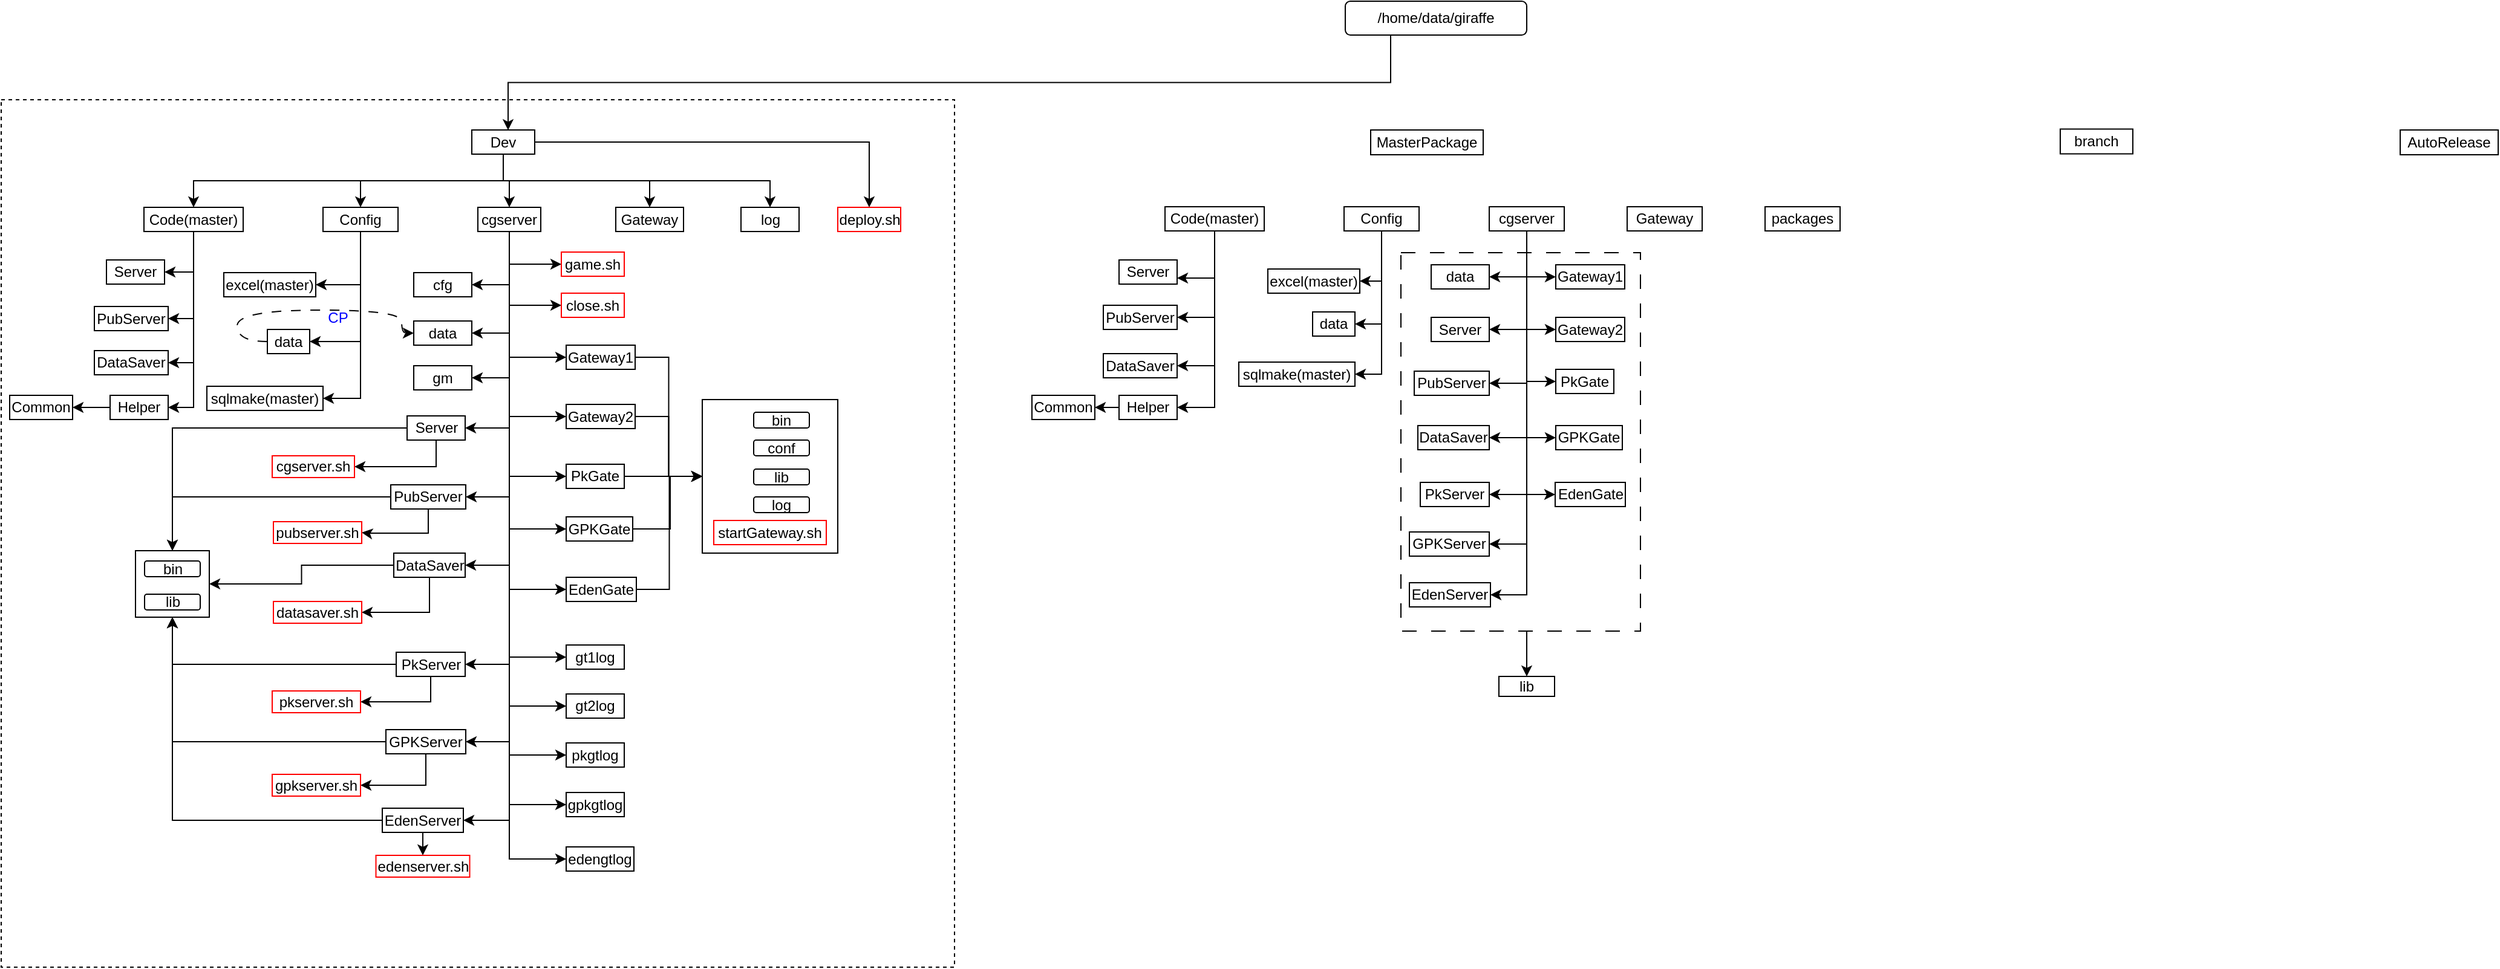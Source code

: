 <mxfile version="27.0.9">
  <diagram name="第 1 页" id="cu7FL5aJr_y2CsQ8u70n">
    <mxGraphModel dx="1176" dy="655" grid="0" gridSize="10" guides="1" tooltips="1" connect="1" arrows="1" fold="1" page="1" pageScale="1" pageWidth="1920" pageHeight="1200" math="0" shadow="0">
      <root>
        <mxCell id="0" />
        <mxCell id="1" parent="0" />
        <mxCell id="-FhaGslmpo5QJLYHg8Cj-113" style="edgeStyle=orthogonalEdgeStyle;rounded=0;orthogonalLoop=1;jettySize=auto;html=1;exitX=0.5;exitY=1;exitDx=0;exitDy=0;entryX=0.5;entryY=0;entryDx=0;entryDy=0;" edge="1" parent="1" source="-FhaGslmpo5QJLYHg8Cj-112" target="-FhaGslmpo5QJLYHg8Cj-111">
          <mxGeometry relative="1" as="geometry" />
        </mxCell>
        <mxCell id="-FhaGslmpo5QJLYHg8Cj-112" value="" style="rounded=0;whiteSpace=wrap;html=1;dashed=1;dashPattern=12 12;" vertex="1" parent="1">
          <mxGeometry x="1171" y="242" width="198" height="313" as="geometry" />
        </mxCell>
        <mxCell id="-FhaGslmpo5QJLYHg8Cj-81" value="" style="rounded=0;whiteSpace=wrap;html=1;dashed=1;" vertex="1" parent="1">
          <mxGeometry x="14" y="115.5" width="788" height="717.5" as="geometry" />
        </mxCell>
        <mxCell id="wpeiW6pVm9_-qQoVgWK0-2" value="/home/data/giraffe" style="rounded=1;whiteSpace=wrap;html=1;" parent="1" vertex="1">
          <mxGeometry x="1125" y="34" width="150" height="28" as="geometry" />
        </mxCell>
        <mxCell id="wpeiW6pVm9_-qQoVgWK0-104" style="edgeStyle=orthogonalEdgeStyle;rounded=0;orthogonalLoop=1;jettySize=auto;html=1;exitX=0.5;exitY=1;exitDx=0;exitDy=0;entryX=0.5;entryY=0;entryDx=0;entryDy=0;" parent="1" source="wpeiW6pVm9_-qQoVgWK0-7" target="wpeiW6pVm9_-qQoVgWK0-10" edge="1">
          <mxGeometry relative="1" as="geometry" />
        </mxCell>
        <mxCell id="wpeiW6pVm9_-qQoVgWK0-105" style="edgeStyle=orthogonalEdgeStyle;rounded=0;orthogonalLoop=1;jettySize=auto;html=1;exitX=0.5;exitY=1;exitDx=0;exitDy=0;entryX=0.5;entryY=0;entryDx=0;entryDy=0;" parent="1" source="wpeiW6pVm9_-qQoVgWK0-7" target="wpeiW6pVm9_-qQoVgWK0-17" edge="1">
          <mxGeometry relative="1" as="geometry" />
        </mxCell>
        <mxCell id="wpeiW6pVm9_-qQoVgWK0-106" style="edgeStyle=orthogonalEdgeStyle;rounded=0;orthogonalLoop=1;jettySize=auto;html=1;exitX=0.5;exitY=1;exitDx=0;exitDy=0;entryX=0.5;entryY=0;entryDx=0;entryDy=0;" parent="1" source="wpeiW6pVm9_-qQoVgWK0-7" target="wpeiW6pVm9_-qQoVgWK0-12" edge="1">
          <mxGeometry relative="1" as="geometry" />
        </mxCell>
        <mxCell id="wpeiW6pVm9_-qQoVgWK0-182" style="edgeStyle=orthogonalEdgeStyle;rounded=0;orthogonalLoop=1;jettySize=auto;html=1;exitX=0.5;exitY=1;exitDx=0;exitDy=0;entryX=0.5;entryY=0;entryDx=0;entryDy=0;" parent="1" source="wpeiW6pVm9_-qQoVgWK0-7" target="wpeiW6pVm9_-qQoVgWK0-181" edge="1">
          <mxGeometry relative="1" as="geometry" />
        </mxCell>
        <mxCell id="-FhaGslmpo5QJLYHg8Cj-39" style="edgeStyle=orthogonalEdgeStyle;rounded=0;orthogonalLoop=1;jettySize=auto;html=1;exitX=1;exitY=0.5;exitDx=0;exitDy=0;entryX=0.5;entryY=0;entryDx=0;entryDy=0;" edge="1" parent="1" source="wpeiW6pVm9_-qQoVgWK0-7" target="wpeiW6pVm9_-qQoVgWK0-16">
          <mxGeometry relative="1" as="geometry" />
        </mxCell>
        <mxCell id="-FhaGslmpo5QJLYHg8Cj-47" style="edgeStyle=orthogonalEdgeStyle;rounded=0;orthogonalLoop=1;jettySize=auto;html=1;exitX=0.5;exitY=1;exitDx=0;exitDy=0;entryX=0.5;entryY=0;entryDx=0;entryDy=0;" edge="1" parent="1" source="wpeiW6pVm9_-qQoVgWK0-7" target="-FhaGslmpo5QJLYHg8Cj-46">
          <mxGeometry relative="1" as="geometry" />
        </mxCell>
        <mxCell id="wpeiW6pVm9_-qQoVgWK0-7" value="Dev" style="rounded=0;whiteSpace=wrap;html=1;" parent="1" vertex="1">
          <mxGeometry x="403" y="140.5" width="52" height="20" as="geometry" />
        </mxCell>
        <mxCell id="wpeiW6pVm9_-qQoVgWK0-9" style="edgeStyle=orthogonalEdgeStyle;rounded=0;orthogonalLoop=1;jettySize=auto;html=1;exitX=0.25;exitY=1;exitDx=0;exitDy=0;entryX=0.577;entryY=0.007;entryDx=0;entryDy=0;entryPerimeter=0;" parent="1" source="wpeiW6pVm9_-qQoVgWK0-2" target="wpeiW6pVm9_-qQoVgWK0-7" edge="1">
          <mxGeometry relative="1" as="geometry" />
        </mxCell>
        <mxCell id="wpeiW6pVm9_-qQoVgWK0-33" style="edgeStyle=orthogonalEdgeStyle;rounded=0;orthogonalLoop=1;jettySize=auto;html=1;exitX=0.5;exitY=1;exitDx=0;exitDy=0;entryX=1;entryY=0.5;entryDx=0;entryDy=0;" parent="1" source="wpeiW6pVm9_-qQoVgWK0-10" target="wpeiW6pVm9_-qQoVgWK0-29" edge="1">
          <mxGeometry relative="1" as="geometry" />
        </mxCell>
        <mxCell id="wpeiW6pVm9_-qQoVgWK0-34" style="edgeStyle=orthogonalEdgeStyle;rounded=0;orthogonalLoop=1;jettySize=auto;html=1;exitX=0.5;exitY=1;exitDx=0;exitDy=0;entryX=1;entryY=0.5;entryDx=0;entryDy=0;" parent="1" source="wpeiW6pVm9_-qQoVgWK0-10" target="wpeiW6pVm9_-qQoVgWK0-30" edge="1">
          <mxGeometry relative="1" as="geometry" />
        </mxCell>
        <mxCell id="wpeiW6pVm9_-qQoVgWK0-35" style="edgeStyle=orthogonalEdgeStyle;rounded=0;orthogonalLoop=1;jettySize=auto;html=1;exitX=0.5;exitY=1;exitDx=0;exitDy=0;entryX=1;entryY=0.5;entryDx=0;entryDy=0;" parent="1" source="wpeiW6pVm9_-qQoVgWK0-10" target="wpeiW6pVm9_-qQoVgWK0-31" edge="1">
          <mxGeometry relative="1" as="geometry" />
        </mxCell>
        <mxCell id="-FhaGslmpo5QJLYHg8Cj-56" style="edgeStyle=orthogonalEdgeStyle;rounded=0;orthogonalLoop=1;jettySize=auto;html=1;exitX=0.5;exitY=1;exitDx=0;exitDy=0;entryX=1;entryY=0.5;entryDx=0;entryDy=0;" edge="1" parent="1" source="wpeiW6pVm9_-qQoVgWK0-10" target="-FhaGslmpo5QJLYHg8Cj-55">
          <mxGeometry relative="1" as="geometry" />
        </mxCell>
        <mxCell id="wpeiW6pVm9_-qQoVgWK0-10" value="Code(master)" style="rounded=0;whiteSpace=wrap;html=1;" parent="1" vertex="1">
          <mxGeometry x="132" y="204.5" width="82" height="20" as="geometry" />
        </mxCell>
        <mxCell id="wpeiW6pVm9_-qQoVgWK0-56" style="edgeStyle=orthogonalEdgeStyle;rounded=0;orthogonalLoop=1;jettySize=auto;html=1;exitX=0.5;exitY=1;exitDx=0;exitDy=0;entryX=1;entryY=0.5;entryDx=0;entryDy=0;" parent="1" source="wpeiW6pVm9_-qQoVgWK0-12" target="wpeiW6pVm9_-qQoVgWK0-36" edge="1">
          <mxGeometry relative="1" as="geometry" />
        </mxCell>
        <mxCell id="wpeiW6pVm9_-qQoVgWK0-57" style="edgeStyle=orthogonalEdgeStyle;rounded=0;orthogonalLoop=1;jettySize=auto;html=1;exitX=0.5;exitY=1;exitDx=0;exitDy=0;entryX=1;entryY=0.5;entryDx=0;entryDy=0;" parent="1" source="wpeiW6pVm9_-qQoVgWK0-12" target="wpeiW6pVm9_-qQoVgWK0-37" edge="1">
          <mxGeometry relative="1" as="geometry" />
        </mxCell>
        <mxCell id="wpeiW6pVm9_-qQoVgWK0-60" style="edgeStyle=orthogonalEdgeStyle;rounded=0;orthogonalLoop=1;jettySize=auto;html=1;exitX=0.5;exitY=1;exitDx=0;exitDy=0;entryX=1;entryY=0.5;entryDx=0;entryDy=0;" parent="1" source="wpeiW6pVm9_-qQoVgWK0-12" target="wpeiW6pVm9_-qQoVgWK0-40" edge="1">
          <mxGeometry relative="1" as="geometry" />
        </mxCell>
        <mxCell id="wpeiW6pVm9_-qQoVgWK0-61" style="edgeStyle=orthogonalEdgeStyle;rounded=0;orthogonalLoop=1;jettySize=auto;html=1;exitX=0.5;exitY=1;exitDx=0;exitDy=0;entryX=1;entryY=0.5;entryDx=0;entryDy=0;" parent="1" source="wpeiW6pVm9_-qQoVgWK0-12" target="wpeiW6pVm9_-qQoVgWK0-43" edge="1">
          <mxGeometry relative="1" as="geometry" />
        </mxCell>
        <mxCell id="wpeiW6pVm9_-qQoVgWK0-62" style="edgeStyle=orthogonalEdgeStyle;rounded=0;orthogonalLoop=1;jettySize=auto;html=1;exitX=0.5;exitY=1;exitDx=0;exitDy=0;entryX=1;entryY=0.5;entryDx=0;entryDy=0;" parent="1" source="wpeiW6pVm9_-qQoVgWK0-12" target="wpeiW6pVm9_-qQoVgWK0-41" edge="1">
          <mxGeometry relative="1" as="geometry" />
        </mxCell>
        <mxCell id="-FhaGslmpo5QJLYHg8Cj-5" style="edgeStyle=orthogonalEdgeStyle;rounded=0;orthogonalLoop=1;jettySize=auto;html=1;exitX=0.5;exitY=1;exitDx=0;exitDy=0;entryX=1;entryY=0.5;entryDx=0;entryDy=0;" edge="1" parent="1" source="wpeiW6pVm9_-qQoVgWK0-12" target="wpeiW6pVm9_-qQoVgWK0-44">
          <mxGeometry relative="1" as="geometry" />
        </mxCell>
        <mxCell id="-FhaGslmpo5QJLYHg8Cj-7" style="edgeStyle=orthogonalEdgeStyle;rounded=0;orthogonalLoop=1;jettySize=auto;html=1;exitX=0.5;exitY=1;exitDx=0;exitDy=0;entryX=1;entryY=0.5;entryDx=0;entryDy=0;" edge="1" parent="1" source="wpeiW6pVm9_-qQoVgWK0-12" target="wpeiW6pVm9_-qQoVgWK0-52">
          <mxGeometry relative="1" as="geometry" />
        </mxCell>
        <mxCell id="-FhaGslmpo5QJLYHg8Cj-8" style="edgeStyle=orthogonalEdgeStyle;rounded=0;orthogonalLoop=1;jettySize=auto;html=1;exitX=0.5;exitY=1;exitDx=0;exitDy=0;entryX=1;entryY=0.5;entryDx=0;entryDy=0;" edge="1" parent="1" source="wpeiW6pVm9_-qQoVgWK0-12" target="wpeiW6pVm9_-qQoVgWK0-54">
          <mxGeometry relative="1" as="geometry" />
        </mxCell>
        <mxCell id="-FhaGslmpo5QJLYHg8Cj-9" style="edgeStyle=orthogonalEdgeStyle;rounded=0;orthogonalLoop=1;jettySize=auto;html=1;exitX=0.5;exitY=1;exitDx=0;exitDy=0;entryX=0;entryY=0.5;entryDx=0;entryDy=0;" edge="1" parent="1" source="wpeiW6pVm9_-qQoVgWK0-12" target="wpeiW6pVm9_-qQoVgWK0-38">
          <mxGeometry relative="1" as="geometry" />
        </mxCell>
        <mxCell id="-FhaGslmpo5QJLYHg8Cj-10" style="edgeStyle=orthogonalEdgeStyle;rounded=0;orthogonalLoop=1;jettySize=auto;html=1;exitX=0.5;exitY=1;exitDx=0;exitDy=0;entryX=0;entryY=0.5;entryDx=0;entryDy=0;" edge="1" parent="1" source="wpeiW6pVm9_-qQoVgWK0-12" target="wpeiW6pVm9_-qQoVgWK0-48">
          <mxGeometry relative="1" as="geometry" />
        </mxCell>
        <mxCell id="-FhaGslmpo5QJLYHg8Cj-11" style="edgeStyle=orthogonalEdgeStyle;rounded=0;orthogonalLoop=1;jettySize=auto;html=1;exitX=0.5;exitY=1;exitDx=0;exitDy=0;entryX=0;entryY=0.5;entryDx=0;entryDy=0;" edge="1" parent="1" source="wpeiW6pVm9_-qQoVgWK0-12" target="wpeiW6pVm9_-qQoVgWK0-42">
          <mxGeometry relative="1" as="geometry" />
        </mxCell>
        <mxCell id="-FhaGslmpo5QJLYHg8Cj-12" style="edgeStyle=orthogonalEdgeStyle;rounded=0;orthogonalLoop=1;jettySize=auto;html=1;exitX=0.5;exitY=1;exitDx=0;exitDy=0;entryX=0;entryY=0.5;entryDx=0;entryDy=0;" edge="1" parent="1" source="wpeiW6pVm9_-qQoVgWK0-12" target="wpeiW6pVm9_-qQoVgWK0-51">
          <mxGeometry relative="1" as="geometry" />
        </mxCell>
        <mxCell id="-FhaGslmpo5QJLYHg8Cj-13" style="edgeStyle=orthogonalEdgeStyle;rounded=0;orthogonalLoop=1;jettySize=auto;html=1;exitX=0.5;exitY=1;exitDx=0;exitDy=0;entryX=0;entryY=0.5;entryDx=0;entryDy=0;" edge="1" parent="1" source="wpeiW6pVm9_-qQoVgWK0-12" target="wpeiW6pVm9_-qQoVgWK0-53">
          <mxGeometry relative="1" as="geometry" />
        </mxCell>
        <mxCell id="-FhaGslmpo5QJLYHg8Cj-14" style="edgeStyle=orthogonalEdgeStyle;rounded=0;orthogonalLoop=1;jettySize=auto;html=1;exitX=0.5;exitY=1;exitDx=0;exitDy=0;entryX=0;entryY=0.5;entryDx=0;entryDy=0;" edge="1" parent="1" source="wpeiW6pVm9_-qQoVgWK0-12" target="wpeiW6pVm9_-qQoVgWK0-92">
          <mxGeometry relative="1" as="geometry" />
        </mxCell>
        <mxCell id="-FhaGslmpo5QJLYHg8Cj-15" style="edgeStyle=orthogonalEdgeStyle;rounded=0;orthogonalLoop=1;jettySize=auto;html=1;exitX=0.5;exitY=1;exitDx=0;exitDy=0;entryX=0;entryY=0.5;entryDx=0;entryDy=0;" edge="1" parent="1" source="wpeiW6pVm9_-qQoVgWK0-12" target="wpeiW6pVm9_-qQoVgWK0-93">
          <mxGeometry relative="1" as="geometry" />
        </mxCell>
        <mxCell id="-FhaGslmpo5QJLYHg8Cj-16" style="edgeStyle=orthogonalEdgeStyle;rounded=0;orthogonalLoop=1;jettySize=auto;html=1;exitX=0.5;exitY=1;exitDx=0;exitDy=0;entryX=0;entryY=0.5;entryDx=0;entryDy=0;" edge="1" parent="1" source="wpeiW6pVm9_-qQoVgWK0-12" target="wpeiW6pVm9_-qQoVgWK0-91">
          <mxGeometry relative="1" as="geometry" />
        </mxCell>
        <mxCell id="-FhaGslmpo5QJLYHg8Cj-17" style="edgeStyle=orthogonalEdgeStyle;rounded=0;orthogonalLoop=1;jettySize=auto;html=1;exitX=0.5;exitY=1;exitDx=0;exitDy=0;entryX=0;entryY=0.5;entryDx=0;entryDy=0;" edge="1" parent="1" source="wpeiW6pVm9_-qQoVgWK0-12" target="wpeiW6pVm9_-qQoVgWK0-95">
          <mxGeometry relative="1" as="geometry" />
        </mxCell>
        <mxCell id="-FhaGslmpo5QJLYHg8Cj-18" style="edgeStyle=orthogonalEdgeStyle;rounded=0;orthogonalLoop=1;jettySize=auto;html=1;exitX=0.5;exitY=1;exitDx=0;exitDy=0;entryX=0;entryY=0.5;entryDx=0;entryDy=0;" edge="1" parent="1" source="wpeiW6pVm9_-qQoVgWK0-12" target="wpeiW6pVm9_-qQoVgWK0-94">
          <mxGeometry relative="1" as="geometry" />
        </mxCell>
        <mxCell id="-FhaGslmpo5QJLYHg8Cj-42" style="edgeStyle=orthogonalEdgeStyle;rounded=0;orthogonalLoop=1;jettySize=auto;html=1;exitX=0.5;exitY=1;exitDx=0;exitDy=0;entryX=1;entryY=0.5;entryDx=0;entryDy=0;" edge="1" parent="1" source="wpeiW6pVm9_-qQoVgWK0-12" target="-FhaGslmpo5QJLYHg8Cj-41">
          <mxGeometry relative="1" as="geometry" />
        </mxCell>
        <mxCell id="-FhaGslmpo5QJLYHg8Cj-44" style="edgeStyle=orthogonalEdgeStyle;rounded=0;orthogonalLoop=1;jettySize=auto;html=1;exitX=0.5;exitY=1;exitDx=0;exitDy=0;entryX=0;entryY=0.5;entryDx=0;entryDy=0;" edge="1" parent="1" source="wpeiW6pVm9_-qQoVgWK0-12" target="-FhaGslmpo5QJLYHg8Cj-40">
          <mxGeometry relative="1" as="geometry" />
        </mxCell>
        <mxCell id="-FhaGslmpo5QJLYHg8Cj-45" style="edgeStyle=orthogonalEdgeStyle;rounded=0;orthogonalLoop=1;jettySize=auto;html=1;exitX=0.5;exitY=1;exitDx=0;exitDy=0;entryX=0;entryY=0.5;entryDx=0;entryDy=0;" edge="1" parent="1" source="wpeiW6pVm9_-qQoVgWK0-12" target="-FhaGslmpo5QJLYHg8Cj-43">
          <mxGeometry relative="1" as="geometry" />
        </mxCell>
        <mxCell id="wpeiW6pVm9_-qQoVgWK0-12" value="cgserver" style="rounded=0;whiteSpace=wrap;html=1;" parent="1" vertex="1">
          <mxGeometry x="408" y="204.5" width="52" height="20" as="geometry" />
        </mxCell>
        <mxCell id="wpeiW6pVm9_-qQoVgWK0-13" value="AutoRelease" style="rounded=0;whiteSpace=wrap;html=1;" parent="1" vertex="1">
          <mxGeometry x="1997" y="140.5" width="81" height="20.5" as="geometry" />
        </mxCell>
        <mxCell id="wpeiW6pVm9_-qQoVgWK0-14" value="branch" style="rounded=0;whiteSpace=wrap;html=1;" parent="1" vertex="1">
          <mxGeometry x="1716" y="139.75" width="60" height="20.5" as="geometry" />
        </mxCell>
        <mxCell id="wpeiW6pVm9_-qQoVgWK0-16" value="deploy.sh" style="rounded=0;whiteSpace=wrap;html=1;strokeColor=light-dark(#ff0000, #ededed);" parent="1" vertex="1">
          <mxGeometry x="705.5" y="204.5" width="52" height="20" as="geometry" />
        </mxCell>
        <mxCell id="wpeiW6pVm9_-qQoVgWK0-24" style="edgeStyle=orthogonalEdgeStyle;rounded=0;orthogonalLoop=1;jettySize=auto;html=1;exitX=0.5;exitY=1;exitDx=0;exitDy=0;entryX=1;entryY=0.5;entryDx=0;entryDy=0;" parent="1" source="wpeiW6pVm9_-qQoVgWK0-17" target="wpeiW6pVm9_-qQoVgWK0-19" edge="1">
          <mxGeometry relative="1" as="geometry" />
        </mxCell>
        <mxCell id="wpeiW6pVm9_-qQoVgWK0-25" style="edgeStyle=orthogonalEdgeStyle;rounded=0;orthogonalLoop=1;jettySize=auto;html=1;exitX=0.5;exitY=1;exitDx=0;exitDy=0;entryX=1;entryY=0.5;entryDx=0;entryDy=0;" parent="1" source="wpeiW6pVm9_-qQoVgWK0-17" target="wpeiW6pVm9_-qQoVgWK0-20" edge="1">
          <mxGeometry relative="1" as="geometry" />
        </mxCell>
        <mxCell id="wpeiW6pVm9_-qQoVgWK0-26" style="edgeStyle=orthogonalEdgeStyle;rounded=0;orthogonalLoop=1;jettySize=auto;html=1;exitX=0.5;exitY=1;exitDx=0;exitDy=0;entryX=1;entryY=0.5;entryDx=0;entryDy=0;" parent="1" source="wpeiW6pVm9_-qQoVgWK0-17" target="wpeiW6pVm9_-qQoVgWK0-21" edge="1">
          <mxGeometry relative="1" as="geometry" />
        </mxCell>
        <mxCell id="wpeiW6pVm9_-qQoVgWK0-17" value="Config" style="rounded=0;whiteSpace=wrap;html=1;" parent="1" vertex="1">
          <mxGeometry x="280" y="204.5" width="62" height="20" as="geometry" />
        </mxCell>
        <mxCell id="wpeiW6pVm9_-qQoVgWK0-19" value="excel(master)" style="rounded=0;whiteSpace=wrap;html=1;" parent="1" vertex="1">
          <mxGeometry x="198" y="258.5" width="76" height="20" as="geometry" />
        </mxCell>
        <mxCell id="wpeiW6pVm9_-qQoVgWK0-20" value="data" style="rounded=0;whiteSpace=wrap;html=1;" parent="1" vertex="1">
          <mxGeometry x="234" y="305.5" width="35" height="20" as="geometry" />
        </mxCell>
        <mxCell id="wpeiW6pVm9_-qQoVgWK0-21" value="sqlmake(master)" style="rounded=0;whiteSpace=wrap;html=1;" parent="1" vertex="1">
          <mxGeometry x="184" y="352.5" width="96" height="20" as="geometry" />
        </mxCell>
        <mxCell id="wpeiW6pVm9_-qQoVgWK0-29" value="Server" style="rounded=0;whiteSpace=wrap;html=1;" parent="1" vertex="1">
          <mxGeometry x="101" y="248" width="48" height="20" as="geometry" />
        </mxCell>
        <mxCell id="wpeiW6pVm9_-qQoVgWK0-30" value="PubServer" style="rounded=0;whiteSpace=wrap;html=1;" parent="1" vertex="1">
          <mxGeometry x="91" y="286.5" width="61" height="20" as="geometry" />
        </mxCell>
        <mxCell id="wpeiW6pVm9_-qQoVgWK0-31" value="DataSaver" style="rounded=0;whiteSpace=wrap;html=1;" parent="1" vertex="1">
          <mxGeometry x="91" y="323" width="61" height="20" as="geometry" />
        </mxCell>
        <mxCell id="wpeiW6pVm9_-qQoVgWK0-36" value="cfg" style="rounded=0;whiteSpace=wrap;html=1;" parent="1" vertex="1">
          <mxGeometry x="355" y="258.5" width="48" height="20" as="geometry" />
        </mxCell>
        <mxCell id="wpeiW6pVm9_-qQoVgWK0-37" value="data" style="rounded=0;whiteSpace=wrap;html=1;" parent="1" vertex="1">
          <mxGeometry x="355" y="298.5" width="48" height="20" as="geometry" />
        </mxCell>
        <mxCell id="-FhaGslmpo5QJLYHg8Cj-21" style="edgeStyle=orthogonalEdgeStyle;rounded=0;orthogonalLoop=1;jettySize=auto;html=1;exitX=1;exitY=0.5;exitDx=0;exitDy=0;entryX=0;entryY=0.5;entryDx=0;entryDy=0;" edge="1" parent="1" source="wpeiW6pVm9_-qQoVgWK0-38" target="wpeiW6pVm9_-qQoVgWK0-133">
          <mxGeometry relative="1" as="geometry" />
        </mxCell>
        <mxCell id="wpeiW6pVm9_-qQoVgWK0-38" value="Gateway1" style="rounded=0;whiteSpace=wrap;html=1;" parent="1" vertex="1">
          <mxGeometry x="481" y="318.5" width="57" height="20" as="geometry" />
        </mxCell>
        <mxCell id="-FhaGslmpo5QJLYHg8Cj-27" style="edgeStyle=orthogonalEdgeStyle;rounded=0;orthogonalLoop=1;jettySize=auto;html=1;exitX=0;exitY=0.5;exitDx=0;exitDy=0;entryX=0.5;entryY=0;entryDx=0;entryDy=0;" edge="1" parent="1" source="wpeiW6pVm9_-qQoVgWK0-40" target="wpeiW6pVm9_-qQoVgWK0-149">
          <mxGeometry relative="1" as="geometry" />
        </mxCell>
        <mxCell id="-FhaGslmpo5QJLYHg8Cj-38" style="edgeStyle=orthogonalEdgeStyle;rounded=0;orthogonalLoop=1;jettySize=auto;html=1;exitX=0.5;exitY=1;exitDx=0;exitDy=0;entryX=1;entryY=0.5;entryDx=0;entryDy=0;" edge="1" parent="1" source="wpeiW6pVm9_-qQoVgWK0-40" target="wpeiW6pVm9_-qQoVgWK0-150">
          <mxGeometry relative="1" as="geometry" />
        </mxCell>
        <mxCell id="wpeiW6pVm9_-qQoVgWK0-40" value="Server" style="rounded=0;whiteSpace=wrap;html=1;" parent="1" vertex="1">
          <mxGeometry x="349.5" y="377" width="48" height="20" as="geometry" />
        </mxCell>
        <mxCell id="-FhaGslmpo5QJLYHg8Cj-29" style="edgeStyle=orthogonalEdgeStyle;rounded=0;orthogonalLoop=1;jettySize=auto;html=1;exitX=0;exitY=0.5;exitDx=0;exitDy=0;entryX=1;entryY=0.5;entryDx=0;entryDy=0;" edge="1" parent="1" source="wpeiW6pVm9_-qQoVgWK0-41" target="wpeiW6pVm9_-qQoVgWK0-149">
          <mxGeometry relative="1" as="geometry" />
        </mxCell>
        <mxCell id="-FhaGslmpo5QJLYHg8Cj-36" style="edgeStyle=orthogonalEdgeStyle;rounded=0;orthogonalLoop=1;jettySize=auto;html=1;exitX=0.5;exitY=1;exitDx=0;exitDy=0;entryX=1;entryY=0.5;entryDx=0;entryDy=0;" edge="1" parent="1" source="wpeiW6pVm9_-qQoVgWK0-41" target="wpeiW6pVm9_-qQoVgWK0-155">
          <mxGeometry relative="1" as="geometry" />
        </mxCell>
        <mxCell id="wpeiW6pVm9_-qQoVgWK0-41" value="DataSaver" style="rounded=0;whiteSpace=wrap;html=1;" parent="1" vertex="1">
          <mxGeometry x="338.5" y="490.5" width="59" height="20" as="geometry" />
        </mxCell>
        <mxCell id="-FhaGslmpo5QJLYHg8Cj-23" style="edgeStyle=orthogonalEdgeStyle;rounded=0;orthogonalLoop=1;jettySize=auto;html=1;exitX=1;exitY=0.5;exitDx=0;exitDy=0;entryX=0;entryY=0.5;entryDx=0;entryDy=0;" edge="1" parent="1" source="wpeiW6pVm9_-qQoVgWK0-42" target="wpeiW6pVm9_-qQoVgWK0-133">
          <mxGeometry relative="1" as="geometry" />
        </mxCell>
        <mxCell id="wpeiW6pVm9_-qQoVgWK0-42" value="PkGate" style="rounded=0;whiteSpace=wrap;html=1;" parent="1" vertex="1">
          <mxGeometry x="481" y="417" width="48" height="20" as="geometry" />
        </mxCell>
        <mxCell id="-FhaGslmpo5QJLYHg8Cj-28" style="edgeStyle=orthogonalEdgeStyle;rounded=0;orthogonalLoop=1;jettySize=auto;html=1;exitX=0;exitY=0.5;exitDx=0;exitDy=0;entryX=0.5;entryY=0;entryDx=0;entryDy=0;" edge="1" parent="1" source="wpeiW6pVm9_-qQoVgWK0-43" target="wpeiW6pVm9_-qQoVgWK0-149">
          <mxGeometry relative="1" as="geometry" />
        </mxCell>
        <mxCell id="-FhaGslmpo5QJLYHg8Cj-37" style="edgeStyle=orthogonalEdgeStyle;rounded=0;orthogonalLoop=1;jettySize=auto;html=1;exitX=0.5;exitY=1;exitDx=0;exitDy=0;entryX=1;entryY=0.5;entryDx=0;entryDy=0;" edge="1" parent="1" source="wpeiW6pVm9_-qQoVgWK0-43" target="wpeiW6pVm9_-qQoVgWK0-154">
          <mxGeometry relative="1" as="geometry" />
        </mxCell>
        <mxCell id="wpeiW6pVm9_-qQoVgWK0-43" value="PubServer" style="rounded=0;whiteSpace=wrap;html=1;" parent="1" vertex="1">
          <mxGeometry x="336" y="434" width="62" height="20" as="geometry" />
        </mxCell>
        <mxCell id="-FhaGslmpo5QJLYHg8Cj-30" style="edgeStyle=orthogonalEdgeStyle;rounded=0;orthogonalLoop=1;jettySize=auto;html=1;exitX=0;exitY=0.5;exitDx=0;exitDy=0;entryX=0.5;entryY=1;entryDx=0;entryDy=0;" edge="1" parent="1" source="wpeiW6pVm9_-qQoVgWK0-44" target="wpeiW6pVm9_-qQoVgWK0-149">
          <mxGeometry relative="1" as="geometry" />
        </mxCell>
        <mxCell id="-FhaGslmpo5QJLYHg8Cj-35" style="edgeStyle=orthogonalEdgeStyle;rounded=0;orthogonalLoop=1;jettySize=auto;html=1;exitX=0.5;exitY=1;exitDx=0;exitDy=0;entryX=1;entryY=0.5;entryDx=0;entryDy=0;" edge="1" parent="1" source="wpeiW6pVm9_-qQoVgWK0-44" target="wpeiW6pVm9_-qQoVgWK0-156">
          <mxGeometry relative="1" as="geometry" />
        </mxCell>
        <mxCell id="wpeiW6pVm9_-qQoVgWK0-44" value="PkServer" style="rounded=0;whiteSpace=wrap;html=1;" parent="1" vertex="1">
          <mxGeometry x="340.5" y="572.5" width="57" height="20" as="geometry" />
        </mxCell>
        <mxCell id="-FhaGslmpo5QJLYHg8Cj-22" style="edgeStyle=orthogonalEdgeStyle;rounded=0;orthogonalLoop=1;jettySize=auto;html=1;exitX=1;exitY=0.5;exitDx=0;exitDy=0;entryX=0;entryY=0.5;entryDx=0;entryDy=0;" edge="1" parent="1" source="wpeiW6pVm9_-qQoVgWK0-48" target="wpeiW6pVm9_-qQoVgWK0-133">
          <mxGeometry relative="1" as="geometry" />
        </mxCell>
        <mxCell id="wpeiW6pVm9_-qQoVgWK0-48" value="Gateway2" style="rounded=0;whiteSpace=wrap;html=1;" parent="1" vertex="1">
          <mxGeometry x="481" y="367.5" width="57" height="20" as="geometry" />
        </mxCell>
        <mxCell id="-FhaGslmpo5QJLYHg8Cj-24" style="edgeStyle=orthogonalEdgeStyle;rounded=0;orthogonalLoop=1;jettySize=auto;html=1;exitX=1;exitY=0.5;exitDx=0;exitDy=0;entryX=0;entryY=0.5;entryDx=0;entryDy=0;" edge="1" parent="1" source="wpeiW6pVm9_-qQoVgWK0-51" target="wpeiW6pVm9_-qQoVgWK0-133">
          <mxGeometry relative="1" as="geometry">
            <Array as="points">
              <mxPoint x="567" y="470.5" />
              <mxPoint x="567" y="426.5" />
            </Array>
          </mxGeometry>
        </mxCell>
        <mxCell id="wpeiW6pVm9_-qQoVgWK0-51" value="GPKGate" style="rounded=0;whiteSpace=wrap;html=1;" parent="1" vertex="1">
          <mxGeometry x="481" y="460.5" width="55" height="20" as="geometry" />
        </mxCell>
        <mxCell id="-FhaGslmpo5QJLYHg8Cj-31" style="edgeStyle=orthogonalEdgeStyle;rounded=0;orthogonalLoop=1;jettySize=auto;html=1;exitX=0;exitY=0.5;exitDx=0;exitDy=0;entryX=0.5;entryY=1;entryDx=0;entryDy=0;" edge="1" parent="1" source="wpeiW6pVm9_-qQoVgWK0-52" target="wpeiW6pVm9_-qQoVgWK0-149">
          <mxGeometry relative="1" as="geometry" />
        </mxCell>
        <mxCell id="-FhaGslmpo5QJLYHg8Cj-34" style="edgeStyle=orthogonalEdgeStyle;rounded=0;orthogonalLoop=1;jettySize=auto;html=1;exitX=0.5;exitY=1;exitDx=0;exitDy=0;entryX=1;entryY=0.5;entryDx=0;entryDy=0;" edge="1" parent="1" source="wpeiW6pVm9_-qQoVgWK0-52" target="wpeiW6pVm9_-qQoVgWK0-157">
          <mxGeometry relative="1" as="geometry" />
        </mxCell>
        <mxCell id="wpeiW6pVm9_-qQoVgWK0-52" value="GPKServer" style="rounded=0;whiteSpace=wrap;html=1;" parent="1" vertex="1">
          <mxGeometry x="332" y="636.5" width="66" height="20" as="geometry" />
        </mxCell>
        <mxCell id="-FhaGslmpo5QJLYHg8Cj-25" style="edgeStyle=orthogonalEdgeStyle;rounded=0;orthogonalLoop=1;jettySize=auto;html=1;exitX=1;exitY=0.5;exitDx=0;exitDy=0;entryX=0;entryY=0.5;entryDx=0;entryDy=0;" edge="1" parent="1" source="wpeiW6pVm9_-qQoVgWK0-53" target="wpeiW6pVm9_-qQoVgWK0-133">
          <mxGeometry relative="1" as="geometry" />
        </mxCell>
        <mxCell id="wpeiW6pVm9_-qQoVgWK0-53" value="EdenGate" style="rounded=0;whiteSpace=wrap;html=1;" parent="1" vertex="1">
          <mxGeometry x="481" y="510.5" width="58" height="20" as="geometry" />
        </mxCell>
        <mxCell id="-FhaGslmpo5QJLYHg8Cj-32" style="edgeStyle=orthogonalEdgeStyle;rounded=0;orthogonalLoop=1;jettySize=auto;html=1;exitX=0;exitY=0.5;exitDx=0;exitDy=0;entryX=0.5;entryY=1;entryDx=0;entryDy=0;" edge="1" parent="1" source="wpeiW6pVm9_-qQoVgWK0-54" target="wpeiW6pVm9_-qQoVgWK0-149">
          <mxGeometry relative="1" as="geometry" />
        </mxCell>
        <mxCell id="-FhaGslmpo5QJLYHg8Cj-33" style="edgeStyle=orthogonalEdgeStyle;rounded=0;orthogonalLoop=1;jettySize=auto;html=1;exitX=0.5;exitY=1;exitDx=0;exitDy=0;entryX=0.5;entryY=0;entryDx=0;entryDy=0;" edge="1" parent="1" source="wpeiW6pVm9_-qQoVgWK0-54" target="wpeiW6pVm9_-qQoVgWK0-158">
          <mxGeometry relative="1" as="geometry" />
        </mxCell>
        <mxCell id="wpeiW6pVm9_-qQoVgWK0-54" value="EdenServer" style="rounded=0;whiteSpace=wrap;html=1;" parent="1" vertex="1">
          <mxGeometry x="329" y="701.5" width="67" height="20" as="geometry" />
        </mxCell>
        <mxCell id="wpeiW6pVm9_-qQoVgWK0-91" value="pkgtlog" style="rounded=0;whiteSpace=wrap;html=1;" parent="1" vertex="1">
          <mxGeometry x="481" y="647.5" width="48" height="20" as="geometry" />
        </mxCell>
        <mxCell id="wpeiW6pVm9_-qQoVgWK0-92" value="gt1log" style="rounded=0;whiteSpace=wrap;html=1;" parent="1" vertex="1">
          <mxGeometry x="481" y="566.5" width="48" height="20" as="geometry" />
        </mxCell>
        <mxCell id="wpeiW6pVm9_-qQoVgWK0-93" value="gt2log" style="rounded=0;whiteSpace=wrap;html=1;" parent="1" vertex="1">
          <mxGeometry x="481" y="607" width="48" height="20" as="geometry" />
        </mxCell>
        <mxCell id="wpeiW6pVm9_-qQoVgWK0-94" value="edengtlog" style="rounded=0;whiteSpace=wrap;html=1;" parent="1" vertex="1">
          <mxGeometry x="481" y="733.5" width="56" height="20" as="geometry" />
        </mxCell>
        <mxCell id="wpeiW6pVm9_-qQoVgWK0-115" style="edgeStyle=orthogonalEdgeStyle;rounded=0;orthogonalLoop=1;jettySize=auto;html=1;exitX=0;exitY=0.5;exitDx=0;exitDy=0;entryX=0;entryY=0.5;entryDx=0;entryDy=0;curved=1;dashed=1;dashPattern=8 8;" parent="1" source="wpeiW6pVm9_-qQoVgWK0-20" target="wpeiW6pVm9_-qQoVgWK0-37" edge="1">
          <mxGeometry relative="1" as="geometry">
            <Array as="points">
              <mxPoint x="209" y="315.5" />
              <mxPoint x="209" y="289.5" />
              <mxPoint x="345" y="289.5" />
              <mxPoint x="345" y="308.5" />
            </Array>
          </mxGeometry>
        </mxCell>
        <mxCell id="wpeiW6pVm9_-qQoVgWK0-95" value="gpkgtlog" style="rounded=0;whiteSpace=wrap;html=1;" parent="1" vertex="1">
          <mxGeometry x="481" y="688.5" width="48" height="20" as="geometry" />
        </mxCell>
        <mxCell id="wpeiW6pVm9_-qQoVgWK0-119" value="CP" style="text;html=1;align=center;verticalAlign=middle;whiteSpace=wrap;rounded=0;fontColor=#0000FF;" parent="1" vertex="1">
          <mxGeometry x="283" y="286.5" width="19" height="19" as="geometry" />
        </mxCell>
        <mxCell id="wpeiW6pVm9_-qQoVgWK0-133" value="" style="rounded=0;whiteSpace=wrap;html=1;" parent="1" vertex="1">
          <mxGeometry x="593.5" y="363.5" width="112" height="127" as="geometry" />
        </mxCell>
        <mxCell id="wpeiW6pVm9_-qQoVgWK0-121" value="bin" style="rounded=1;whiteSpace=wrap;html=1;" parent="1" vertex="1">
          <mxGeometry x="636" y="374" width="46" height="13" as="geometry" />
        </mxCell>
        <mxCell id="wpeiW6pVm9_-qQoVgWK0-123" value="conf" style="rounded=1;whiteSpace=wrap;html=1;" parent="1" vertex="1">
          <mxGeometry x="636" y="397" width="46" height="13" as="geometry" />
        </mxCell>
        <mxCell id="wpeiW6pVm9_-qQoVgWK0-124" value="lib" style="rounded=1;whiteSpace=wrap;html=1;" parent="1" vertex="1">
          <mxGeometry x="636" y="421" width="46" height="13" as="geometry" />
        </mxCell>
        <mxCell id="wpeiW6pVm9_-qQoVgWK0-125" value="log" style="rounded=1;whiteSpace=wrap;html=1;" parent="1" vertex="1">
          <mxGeometry x="636" y="444" width="46" height="13" as="geometry" />
        </mxCell>
        <mxCell id="wpeiW6pVm9_-qQoVgWK0-132" value="startGateway.sh" style="rounded=0;whiteSpace=wrap;html=1;strokeColor=light-dark(#ff0000, #ededed);" parent="1" vertex="1">
          <mxGeometry x="603" y="463.5" width="93" height="20" as="geometry" />
        </mxCell>
        <mxCell id="wpeiW6pVm9_-qQoVgWK0-149" value="" style="rounded=0;whiteSpace=wrap;html=1;" parent="1" vertex="1">
          <mxGeometry x="125" y="488.5" width="61" height="55" as="geometry" />
        </mxCell>
        <mxCell id="wpeiW6pVm9_-qQoVgWK0-147" value="bin" style="rounded=1;whiteSpace=wrap;html=1;" parent="1" vertex="1">
          <mxGeometry x="132.5" y="497" width="46" height="13" as="geometry" />
        </mxCell>
        <mxCell id="wpeiW6pVm9_-qQoVgWK0-148" value="lib" style="rounded=1;whiteSpace=wrap;html=1;" parent="1" vertex="1">
          <mxGeometry x="132.5" y="524.5" width="46" height="13" as="geometry" />
        </mxCell>
        <mxCell id="wpeiW6pVm9_-qQoVgWK0-150" value="cgserver.sh" style="rounded=0;whiteSpace=wrap;html=1;strokeColor=light-dark(#ff0000, #ededed);" parent="1" vertex="1">
          <mxGeometry x="238" y="410" width="68" height="18" as="geometry" />
        </mxCell>
        <mxCell id="wpeiW6pVm9_-qQoVgWK0-154" value="pubserver.sh" style="rounded=0;whiteSpace=wrap;html=1;strokeColor=light-dark(#ff0000, #ededed);" parent="1" vertex="1">
          <mxGeometry x="239" y="464.5" width="73" height="18" as="geometry" />
        </mxCell>
        <mxCell id="wpeiW6pVm9_-qQoVgWK0-155" value="datasaver.sh" style="rounded=0;whiteSpace=wrap;html=1;strokeColor=light-dark(#ff0000, #ededed);" parent="1" vertex="1">
          <mxGeometry x="239" y="530.5" width="73" height="18" as="geometry" />
        </mxCell>
        <mxCell id="wpeiW6pVm9_-qQoVgWK0-156" value="pkserver.sh" style="rounded=0;whiteSpace=wrap;html=1;strokeColor=light-dark(#ff0000, #ededed);" parent="1" vertex="1">
          <mxGeometry x="238" y="604.5" width="73" height="18" as="geometry" />
        </mxCell>
        <mxCell id="wpeiW6pVm9_-qQoVgWK0-157" value="gpkserver.sh" style="rounded=0;whiteSpace=wrap;html=1;strokeColor=light-dark(#ff0000, #ededed);" parent="1" vertex="1">
          <mxGeometry x="238" y="673.5" width="73" height="18" as="geometry" />
        </mxCell>
        <mxCell id="wpeiW6pVm9_-qQoVgWK0-158" value="edenserver.sh" style="rounded=0;whiteSpace=wrap;html=1;strokeColor=light-dark(#ff0000, #ededed);" parent="1" vertex="1">
          <mxGeometry x="323.75" y="740.5" width="77.5" height="18" as="geometry" />
        </mxCell>
        <mxCell id="wpeiW6pVm9_-qQoVgWK0-181" value="Gateway" style="rounded=0;whiteSpace=wrap;html=1;" parent="1" vertex="1">
          <mxGeometry x="522" y="204.5" width="56" height="20" as="geometry" />
        </mxCell>
        <mxCell id="-FhaGslmpo5QJLYHg8Cj-40" value="game.sh" style="rounded=0;whiteSpace=wrap;html=1;strokeColor=light-dark(#ff0000, #ededed);" vertex="1" parent="1">
          <mxGeometry x="477" y="241.5" width="52" height="20" as="geometry" />
        </mxCell>
        <mxCell id="-FhaGslmpo5QJLYHg8Cj-41" value="gm" style="rounded=0;whiteSpace=wrap;html=1;" vertex="1" parent="1">
          <mxGeometry x="355" y="335.5" width="48" height="20" as="geometry" />
        </mxCell>
        <mxCell id="-FhaGslmpo5QJLYHg8Cj-43" value="close&lt;span style=&quot;background-color: transparent; color: light-dark(rgb(0, 0, 0), rgb(255, 255, 255));&quot;&gt;.sh&lt;/span&gt;" style="rounded=0;whiteSpace=wrap;html=1;strokeColor=light-dark(#ff0000, #ededed);" vertex="1" parent="1">
          <mxGeometry x="477" y="275.5" width="52" height="20" as="geometry" />
        </mxCell>
        <mxCell id="-FhaGslmpo5QJLYHg8Cj-46" value="log" style="rounded=0;whiteSpace=wrap;html=1;" vertex="1" parent="1">
          <mxGeometry x="625.5" y="204.5" width="48" height="20" as="geometry" />
        </mxCell>
        <mxCell id="-FhaGslmpo5QJLYHg8Cj-48" value="MasterPackage" style="rounded=0;whiteSpace=wrap;html=1;" vertex="1" parent="1">
          <mxGeometry x="1146" y="140.5" width="93" height="20.5" as="geometry" />
        </mxCell>
        <mxCell id="-FhaGslmpo5QJLYHg8Cj-80" style="edgeStyle=orthogonalEdgeStyle;rounded=0;orthogonalLoop=1;jettySize=auto;html=1;exitX=0.5;exitY=1;exitDx=0;exitDy=0;entryX=1;entryY=0.75;entryDx=0;entryDy=0;" edge="1" parent="1" source="-FhaGslmpo5QJLYHg8Cj-49" target="-FhaGslmpo5QJLYHg8Cj-67">
          <mxGeometry relative="1" as="geometry" />
        </mxCell>
        <mxCell id="-FhaGslmpo5QJLYHg8Cj-82" style="edgeStyle=orthogonalEdgeStyle;rounded=0;orthogonalLoop=1;jettySize=auto;html=1;exitX=0.5;exitY=1;exitDx=0;exitDy=0;entryX=1;entryY=0.5;entryDx=0;entryDy=0;" edge="1" parent="1" source="-FhaGslmpo5QJLYHg8Cj-49" target="-FhaGslmpo5QJLYHg8Cj-68">
          <mxGeometry relative="1" as="geometry" />
        </mxCell>
        <mxCell id="-FhaGslmpo5QJLYHg8Cj-83" style="edgeStyle=orthogonalEdgeStyle;rounded=0;orthogonalLoop=1;jettySize=auto;html=1;exitX=0.5;exitY=1;exitDx=0;exitDy=0;entryX=1;entryY=0.5;entryDx=0;entryDy=0;" edge="1" parent="1" source="-FhaGslmpo5QJLYHg8Cj-49" target="-FhaGslmpo5QJLYHg8Cj-69">
          <mxGeometry relative="1" as="geometry" />
        </mxCell>
        <mxCell id="-FhaGslmpo5QJLYHg8Cj-84" style="edgeStyle=orthogonalEdgeStyle;rounded=0;orthogonalLoop=1;jettySize=auto;html=1;exitX=0.5;exitY=1;exitDx=0;exitDy=0;entryX=1;entryY=0.5;entryDx=0;entryDy=0;" edge="1" parent="1" source="-FhaGslmpo5QJLYHg8Cj-49" target="-FhaGslmpo5QJLYHg8Cj-70">
          <mxGeometry relative="1" as="geometry" />
        </mxCell>
        <mxCell id="-FhaGslmpo5QJLYHg8Cj-49" value="Code(master)" style="rounded=0;whiteSpace=wrap;html=1;" vertex="1" parent="1">
          <mxGeometry x="976" y="204" width="82" height="20" as="geometry" />
        </mxCell>
        <mxCell id="-FhaGslmpo5QJLYHg8Cj-77" style="edgeStyle=orthogonalEdgeStyle;rounded=0;orthogonalLoop=1;jettySize=auto;html=1;exitX=0.5;exitY=1;exitDx=0;exitDy=0;entryX=1;entryY=0.5;entryDx=0;entryDy=0;" edge="1" parent="1" source="-FhaGslmpo5QJLYHg8Cj-50" target="-FhaGslmpo5QJLYHg8Cj-72">
          <mxGeometry relative="1" as="geometry">
            <Array as="points">
              <mxPoint x="1155" y="266" />
            </Array>
          </mxGeometry>
        </mxCell>
        <mxCell id="-FhaGslmpo5QJLYHg8Cj-78" style="edgeStyle=orthogonalEdgeStyle;rounded=0;orthogonalLoop=1;jettySize=auto;html=1;exitX=0.5;exitY=1;exitDx=0;exitDy=0;entryX=1;entryY=0.5;entryDx=0;entryDy=0;" edge="1" parent="1" source="-FhaGslmpo5QJLYHg8Cj-50" target="-FhaGslmpo5QJLYHg8Cj-73">
          <mxGeometry relative="1" as="geometry" />
        </mxCell>
        <mxCell id="-FhaGslmpo5QJLYHg8Cj-79" style="edgeStyle=orthogonalEdgeStyle;rounded=0;orthogonalLoop=1;jettySize=auto;html=1;exitX=0.5;exitY=1;exitDx=0;exitDy=0;entryX=1;entryY=0.5;entryDx=0;entryDy=0;" edge="1" parent="1" source="-FhaGslmpo5QJLYHg8Cj-50" target="-FhaGslmpo5QJLYHg8Cj-74">
          <mxGeometry relative="1" as="geometry" />
        </mxCell>
        <mxCell id="-FhaGslmpo5QJLYHg8Cj-50" value="Config" style="rounded=0;whiteSpace=wrap;html=1;" vertex="1" parent="1">
          <mxGeometry x="1124" y="204" width="62" height="20" as="geometry" />
        </mxCell>
        <mxCell id="-FhaGslmpo5QJLYHg8Cj-99" style="edgeStyle=orthogonalEdgeStyle;rounded=0;orthogonalLoop=1;jettySize=auto;html=1;exitX=0.5;exitY=1;exitDx=0;exitDy=0;entryX=1;entryY=0.5;entryDx=0;entryDy=0;" edge="1" parent="1" source="-FhaGslmpo5QJLYHg8Cj-51" target="-FhaGslmpo5QJLYHg8Cj-87">
          <mxGeometry relative="1" as="geometry" />
        </mxCell>
        <mxCell id="-FhaGslmpo5QJLYHg8Cj-100" style="edgeStyle=orthogonalEdgeStyle;rounded=0;orthogonalLoop=1;jettySize=auto;html=1;exitX=0.5;exitY=1;exitDx=0;exitDy=0;entryX=0;entryY=0.5;entryDx=0;entryDy=0;" edge="1" parent="1" source="-FhaGslmpo5QJLYHg8Cj-51" target="-FhaGslmpo5QJLYHg8Cj-91">
          <mxGeometry relative="1" as="geometry" />
        </mxCell>
        <mxCell id="-FhaGslmpo5QJLYHg8Cj-101" style="edgeStyle=orthogonalEdgeStyle;rounded=0;orthogonalLoop=1;jettySize=auto;html=1;exitX=0.5;exitY=1;exitDx=0;exitDy=0;entryX=1;entryY=0.5;entryDx=0;entryDy=0;" edge="1" parent="1" source="-FhaGslmpo5QJLYHg8Cj-51" target="-FhaGslmpo5QJLYHg8Cj-88">
          <mxGeometry relative="1" as="geometry" />
        </mxCell>
        <mxCell id="-FhaGslmpo5QJLYHg8Cj-102" style="edgeStyle=orthogonalEdgeStyle;rounded=0;orthogonalLoop=1;jettySize=auto;html=1;exitX=0.5;exitY=1;exitDx=0;exitDy=0;entryX=0;entryY=0.5;entryDx=0;entryDy=0;" edge="1" parent="1" source="-FhaGslmpo5QJLYHg8Cj-51" target="-FhaGslmpo5QJLYHg8Cj-92">
          <mxGeometry relative="1" as="geometry" />
        </mxCell>
        <mxCell id="-FhaGslmpo5QJLYHg8Cj-103" style="edgeStyle=orthogonalEdgeStyle;rounded=0;orthogonalLoop=1;jettySize=auto;html=1;exitX=0.5;exitY=1;exitDx=0;exitDy=0;entryX=1;entryY=0.5;entryDx=0;entryDy=0;" edge="1" parent="1" source="-FhaGslmpo5QJLYHg8Cj-51" target="-FhaGslmpo5QJLYHg8Cj-89">
          <mxGeometry relative="1" as="geometry" />
        </mxCell>
        <mxCell id="-FhaGslmpo5QJLYHg8Cj-104" style="edgeStyle=orthogonalEdgeStyle;rounded=0;orthogonalLoop=1;jettySize=auto;html=1;exitX=0.5;exitY=1;exitDx=0;exitDy=0;entryX=0;entryY=0.5;entryDx=0;entryDy=0;" edge="1" parent="1" source="-FhaGslmpo5QJLYHg8Cj-51" target="-FhaGslmpo5QJLYHg8Cj-93">
          <mxGeometry relative="1" as="geometry" />
        </mxCell>
        <mxCell id="-FhaGslmpo5QJLYHg8Cj-105" style="edgeStyle=orthogonalEdgeStyle;rounded=0;orthogonalLoop=1;jettySize=auto;html=1;exitX=0.5;exitY=1;exitDx=0;exitDy=0;entryX=1;entryY=0.5;entryDx=0;entryDy=0;" edge="1" parent="1" source="-FhaGslmpo5QJLYHg8Cj-51" target="-FhaGslmpo5QJLYHg8Cj-90">
          <mxGeometry relative="1" as="geometry" />
        </mxCell>
        <mxCell id="-FhaGslmpo5QJLYHg8Cj-106" style="edgeStyle=orthogonalEdgeStyle;rounded=0;orthogonalLoop=1;jettySize=auto;html=1;exitX=0.5;exitY=1;exitDx=0;exitDy=0;entryX=0;entryY=0.5;entryDx=0;entryDy=0;" edge="1" parent="1" source="-FhaGslmpo5QJLYHg8Cj-51" target="-FhaGslmpo5QJLYHg8Cj-94">
          <mxGeometry relative="1" as="geometry" />
        </mxCell>
        <mxCell id="-FhaGslmpo5QJLYHg8Cj-107" style="edgeStyle=orthogonalEdgeStyle;rounded=0;orthogonalLoop=1;jettySize=auto;html=1;exitX=0.5;exitY=1;exitDx=0;exitDy=0;entryX=1;entryY=0.5;entryDx=0;entryDy=0;" edge="1" parent="1" source="-FhaGslmpo5QJLYHg8Cj-51" target="-FhaGslmpo5QJLYHg8Cj-96">
          <mxGeometry relative="1" as="geometry" />
        </mxCell>
        <mxCell id="-FhaGslmpo5QJLYHg8Cj-108" style="edgeStyle=orthogonalEdgeStyle;rounded=0;orthogonalLoop=1;jettySize=auto;html=1;exitX=0.5;exitY=1;exitDx=0;exitDy=0;entryX=0;entryY=0.5;entryDx=0;entryDy=0;" edge="1" parent="1" source="-FhaGslmpo5QJLYHg8Cj-51" target="-FhaGslmpo5QJLYHg8Cj-95">
          <mxGeometry relative="1" as="geometry" />
        </mxCell>
        <mxCell id="-FhaGslmpo5QJLYHg8Cj-109" style="edgeStyle=orthogonalEdgeStyle;rounded=0;orthogonalLoop=1;jettySize=auto;html=1;exitX=0.5;exitY=1;exitDx=0;exitDy=0;entryX=1;entryY=0.5;entryDx=0;entryDy=0;" edge="1" parent="1" source="-FhaGslmpo5QJLYHg8Cj-51" target="-FhaGslmpo5QJLYHg8Cj-97">
          <mxGeometry relative="1" as="geometry" />
        </mxCell>
        <mxCell id="-FhaGslmpo5QJLYHg8Cj-110" style="edgeStyle=orthogonalEdgeStyle;rounded=0;orthogonalLoop=1;jettySize=auto;html=1;exitX=0.5;exitY=1;exitDx=0;exitDy=0;entryX=1;entryY=0.5;entryDx=0;entryDy=0;" edge="1" parent="1" source="-FhaGslmpo5QJLYHg8Cj-51" target="-FhaGslmpo5QJLYHg8Cj-98">
          <mxGeometry relative="1" as="geometry" />
        </mxCell>
        <mxCell id="-FhaGslmpo5QJLYHg8Cj-51" value="cgserver" style="rounded=0;whiteSpace=wrap;html=1;" vertex="1" parent="1">
          <mxGeometry x="1244" y="204" width="62" height="20" as="geometry" />
        </mxCell>
        <mxCell id="-FhaGslmpo5QJLYHg8Cj-52" value="Gateway" style="rounded=0;whiteSpace=wrap;html=1;" vertex="1" parent="1">
          <mxGeometry x="1358" y="204" width="62" height="20" as="geometry" />
        </mxCell>
        <mxCell id="-FhaGslmpo5QJLYHg8Cj-53" value="packages" style="rounded=0;whiteSpace=wrap;html=1;" vertex="1" parent="1">
          <mxGeometry x="1472" y="204" width="62" height="20" as="geometry" />
        </mxCell>
        <mxCell id="-FhaGslmpo5QJLYHg8Cj-58" style="edgeStyle=orthogonalEdgeStyle;rounded=0;orthogonalLoop=1;jettySize=auto;html=1;exitX=0;exitY=0.5;exitDx=0;exitDy=0;" edge="1" parent="1" source="-FhaGslmpo5QJLYHg8Cj-55" target="-FhaGslmpo5QJLYHg8Cj-57">
          <mxGeometry relative="1" as="geometry" />
        </mxCell>
        <mxCell id="-FhaGslmpo5QJLYHg8Cj-55" value="Helper" style="rounded=0;whiteSpace=wrap;html=1;" vertex="1" parent="1">
          <mxGeometry x="104" y="360" width="48" height="20" as="geometry" />
        </mxCell>
        <mxCell id="-FhaGslmpo5QJLYHg8Cj-57" value="Common" style="rounded=0;whiteSpace=wrap;html=1;" vertex="1" parent="1">
          <mxGeometry x="21" y="360" width="52" height="20" as="geometry" />
        </mxCell>
        <mxCell id="-FhaGslmpo5QJLYHg8Cj-67" value="Server" style="rounded=0;whiteSpace=wrap;html=1;" vertex="1" parent="1">
          <mxGeometry x="938" y="248" width="48" height="20" as="geometry" />
        </mxCell>
        <mxCell id="-FhaGslmpo5QJLYHg8Cj-68" value="PubServer" style="rounded=0;whiteSpace=wrap;html=1;" vertex="1" parent="1">
          <mxGeometry x="925" y="285.5" width="61" height="20" as="geometry" />
        </mxCell>
        <mxCell id="-FhaGslmpo5QJLYHg8Cj-69" value="DataSaver" style="rounded=0;whiteSpace=wrap;html=1;" vertex="1" parent="1">
          <mxGeometry x="925" y="325.5" width="61" height="20" as="geometry" />
        </mxCell>
        <mxCell id="-FhaGslmpo5QJLYHg8Cj-86" style="edgeStyle=orthogonalEdgeStyle;rounded=0;orthogonalLoop=1;jettySize=auto;html=1;exitX=0;exitY=0.5;exitDx=0;exitDy=0;entryX=1;entryY=0.5;entryDx=0;entryDy=0;" edge="1" parent="1" source="-FhaGslmpo5QJLYHg8Cj-70" target="-FhaGslmpo5QJLYHg8Cj-71">
          <mxGeometry relative="1" as="geometry" />
        </mxCell>
        <mxCell id="-FhaGslmpo5QJLYHg8Cj-70" value="Helper" style="rounded=0;whiteSpace=wrap;html=1;" vertex="1" parent="1">
          <mxGeometry x="938" y="360" width="48" height="20" as="geometry" />
        </mxCell>
        <mxCell id="-FhaGslmpo5QJLYHg8Cj-71" value="Common" style="rounded=0;whiteSpace=wrap;html=1;" vertex="1" parent="1">
          <mxGeometry x="866" y="360" width="52" height="20" as="geometry" />
        </mxCell>
        <mxCell id="-FhaGslmpo5QJLYHg8Cj-72" value="excel(master)" style="rounded=0;whiteSpace=wrap;html=1;" vertex="1" parent="1">
          <mxGeometry x="1061" y="255.5" width="76" height="20" as="geometry" />
        </mxCell>
        <mxCell id="-FhaGslmpo5QJLYHg8Cj-73" value="data" style="rounded=0;whiteSpace=wrap;html=1;" vertex="1" parent="1">
          <mxGeometry x="1098" y="291" width="35" height="20" as="geometry" />
        </mxCell>
        <mxCell id="-FhaGslmpo5QJLYHg8Cj-74" value="sqlmake(master)" style="rounded=0;whiteSpace=wrap;html=1;" vertex="1" parent="1">
          <mxGeometry x="1037" y="332.5" width="96" height="20" as="geometry" />
        </mxCell>
        <mxCell id="-FhaGslmpo5QJLYHg8Cj-87" value="data" style="rounded=0;whiteSpace=wrap;html=1;" vertex="1" parent="1">
          <mxGeometry x="1196" y="252" width="48" height="20" as="geometry" />
        </mxCell>
        <mxCell id="-FhaGslmpo5QJLYHg8Cj-88" value="Server" style="rounded=0;whiteSpace=wrap;html=1;" vertex="1" parent="1">
          <mxGeometry x="1196" y="295.5" width="48" height="20" as="geometry" />
        </mxCell>
        <mxCell id="-FhaGslmpo5QJLYHg8Cj-89" value="PubServer" style="rounded=0;whiteSpace=wrap;html=1;" vertex="1" parent="1">
          <mxGeometry x="1182" y="340" width="62" height="20" as="geometry" />
        </mxCell>
        <mxCell id="-FhaGslmpo5QJLYHg8Cj-90" value="DataSaver" style="rounded=0;whiteSpace=wrap;html=1;" vertex="1" parent="1">
          <mxGeometry x="1185" y="385" width="59" height="20" as="geometry" />
        </mxCell>
        <mxCell id="-FhaGslmpo5QJLYHg8Cj-91" value="Gateway1" style="rounded=0;whiteSpace=wrap;html=1;" vertex="1" parent="1">
          <mxGeometry x="1299" y="252" width="57" height="20" as="geometry" />
        </mxCell>
        <mxCell id="-FhaGslmpo5QJLYHg8Cj-92" value="Gateway2" style="rounded=0;whiteSpace=wrap;html=1;" vertex="1" parent="1">
          <mxGeometry x="1299" y="295.5" width="57" height="20" as="geometry" />
        </mxCell>
        <mxCell id="-FhaGslmpo5QJLYHg8Cj-93" value="PkGate" style="rounded=0;whiteSpace=wrap;html=1;" vertex="1" parent="1">
          <mxGeometry x="1299" y="338.5" width="48" height="20" as="geometry" />
        </mxCell>
        <mxCell id="-FhaGslmpo5QJLYHg8Cj-94" value="GPKGate" style="rounded=0;whiteSpace=wrap;html=1;" vertex="1" parent="1">
          <mxGeometry x="1299" y="385" width="55" height="20" as="geometry" />
        </mxCell>
        <mxCell id="-FhaGslmpo5QJLYHg8Cj-95" value="EdenGate" style="rounded=0;whiteSpace=wrap;html=1;" vertex="1" parent="1">
          <mxGeometry x="1298.5" y="432" width="58" height="20" as="geometry" />
        </mxCell>
        <mxCell id="-FhaGslmpo5QJLYHg8Cj-96" value="PkServer" style="rounded=0;whiteSpace=wrap;html=1;" vertex="1" parent="1">
          <mxGeometry x="1187" y="432" width="57" height="20" as="geometry" />
        </mxCell>
        <mxCell id="-FhaGslmpo5QJLYHg8Cj-97" value="GPKServer" style="rounded=0;whiteSpace=wrap;html=1;" vertex="1" parent="1">
          <mxGeometry x="1178" y="473" width="66" height="20" as="geometry" />
        </mxCell>
        <mxCell id="-FhaGslmpo5QJLYHg8Cj-98" value="EdenServer" style="rounded=0;whiteSpace=wrap;html=1;" vertex="1" parent="1">
          <mxGeometry x="1178" y="515" width="67" height="20" as="geometry" />
        </mxCell>
        <mxCell id="-FhaGslmpo5QJLYHg8Cj-111" value="lib" style="rounded=0;whiteSpace=wrap;html=1;" vertex="1" parent="1">
          <mxGeometry x="1252" y="592.5" width="46" height="16.5" as="geometry" />
        </mxCell>
      </root>
    </mxGraphModel>
  </diagram>
</mxfile>

